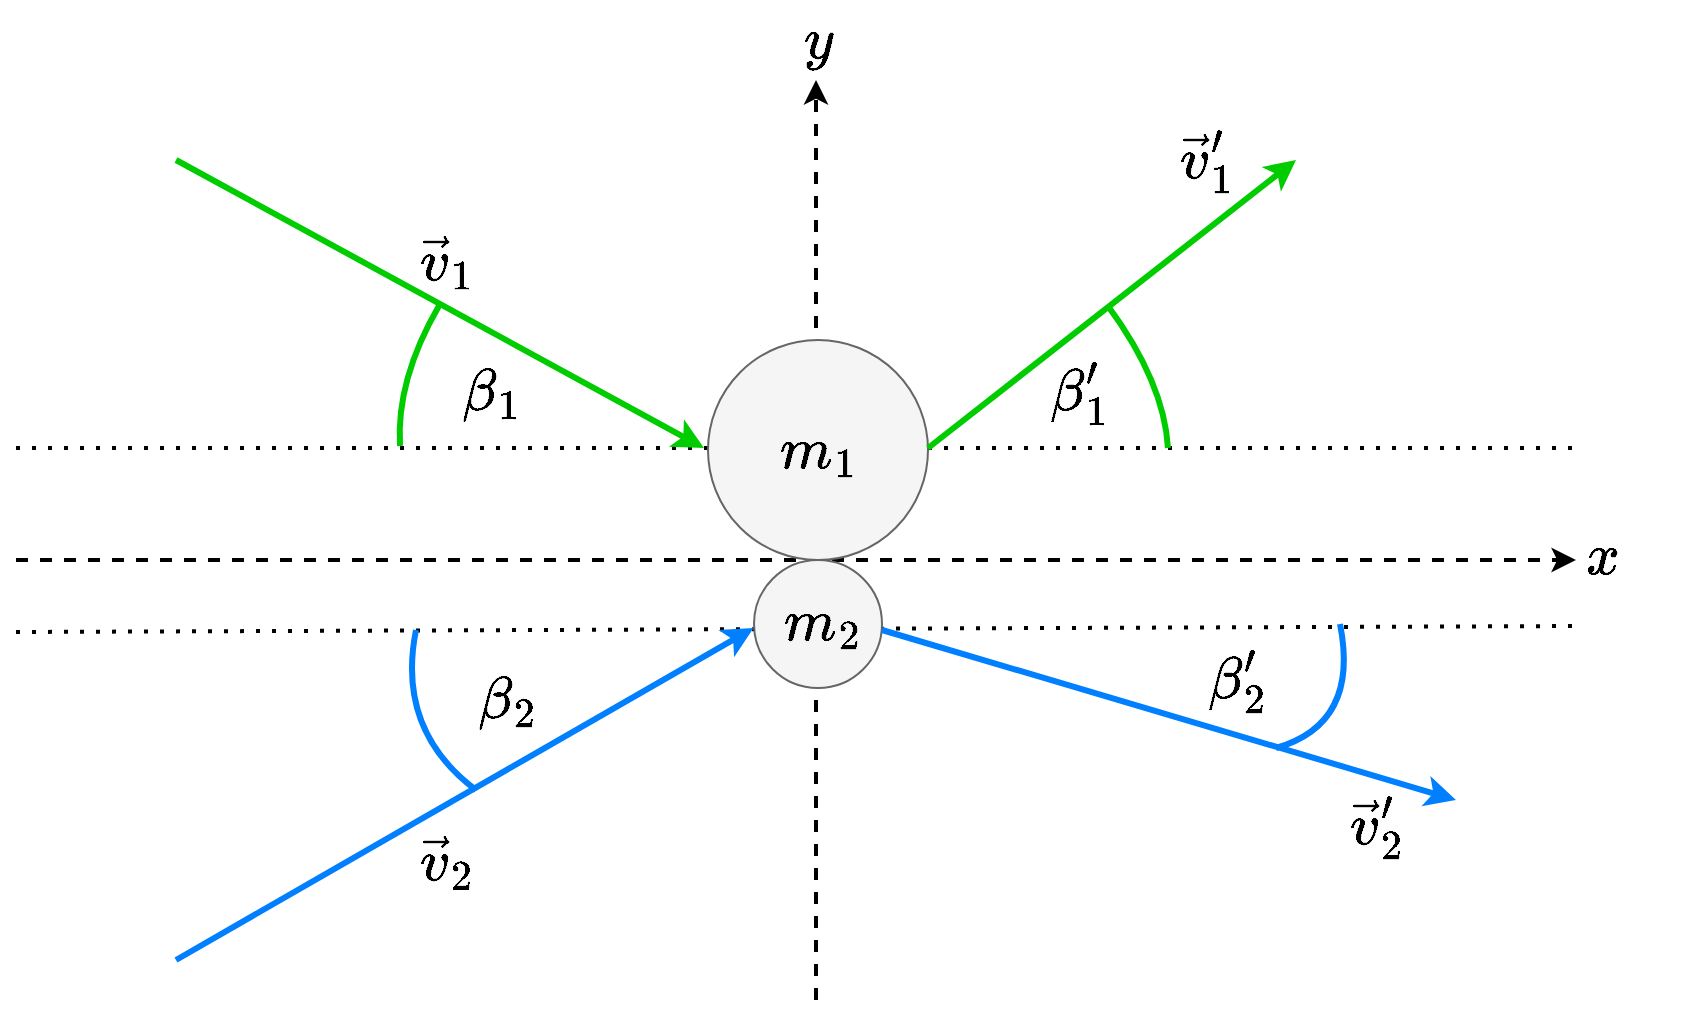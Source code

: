 <mxfile version="17.2.4" type="device"><diagram id="JDMETDWGXxRWyLWwPGKK" name="Seite-1"><mxGraphModel dx="1018" dy="679" grid="1" gridSize="10" guides="1" tooltips="1" connect="1" arrows="1" fold="1" page="1" pageScale="1" pageWidth="827" pageHeight="1169" math="1" shadow="0"><root><mxCell id="0"/><mxCell id="1" parent="0"/><mxCell id="qWkF6IGPSYhYKNin-B6V-17" value="" style="endArrow=classic;dashed=1;html=1;strokeWidth=2;rounded=0;endFill=1;" edge="1" parent="1"><mxGeometry width="50" height="50" relative="1" as="geometry"><mxPoint x="480" y="620" as="sourcePoint"/><mxPoint x="480" y="160" as="targetPoint"/></mxGeometry></mxCell><mxCell id="qWkF6IGPSYhYKNin-B6V-4" value="" style="endArrow=none;dashed=1;html=1;dashPattern=1 3;strokeWidth=2;rounded=0;" edge="1" parent="1"><mxGeometry width="50" height="50" relative="1" as="geometry"><mxPoint x="80" y="344" as="sourcePoint"/><mxPoint x="860" y="344" as="targetPoint"/></mxGeometry></mxCell><mxCell id="qWkF6IGPSYhYKNin-B6V-5" value="" style="endArrow=none;dashed=1;html=1;dashPattern=1 3;strokeWidth=2;rounded=0;" edge="1" parent="1"><mxGeometry width="50" height="50" relative="1" as="geometry"><mxPoint x="80" y="436" as="sourcePoint"/><mxPoint x="860" y="433" as="targetPoint"/></mxGeometry></mxCell><mxCell id="qWkF6IGPSYhYKNin-B6V-1" value="" style="endArrow=classic;dashed=1;html=1;strokeWidth=2;rounded=0;endFill=1;" edge="1" parent="1"><mxGeometry width="50" height="50" relative="1" as="geometry"><mxPoint x="80" y="400" as="sourcePoint"/><mxPoint x="860" y="400" as="targetPoint"/></mxGeometry></mxCell><mxCell id="qWkF6IGPSYhYKNin-B6V-2" value="" style="ellipse;whiteSpace=wrap;html=1;aspect=fixed;fillColor=#f5f5f5;fontColor=#333333;strokeColor=#666666;" vertex="1" parent="1"><mxGeometry x="426" y="290" width="110" height="110" as="geometry"/></mxCell><mxCell id="qWkF6IGPSYhYKNin-B6V-3" value="" style="ellipse;whiteSpace=wrap;html=1;aspect=fixed;fillColor=#f5f5f5;fontColor=#333333;strokeColor=#666666;" vertex="1" parent="1"><mxGeometry x="449" y="400" width="64" height="64" as="geometry"/></mxCell><mxCell id="qWkF6IGPSYhYKNin-B6V-6" value="$$m_1$$" style="text;html=1;resizable=0;autosize=1;align=center;verticalAlign=middle;points=[];fillColor=none;strokeColor=none;rounded=0;fontSize=25;" vertex="1" parent="1"><mxGeometry x="421" y="325" width="120" height="40" as="geometry"/></mxCell><mxCell id="qWkF6IGPSYhYKNin-B6V-7" value="$$m_2$$" style="text;html=1;resizable=0;autosize=1;align=center;verticalAlign=middle;points=[];fillColor=none;strokeColor=none;rounded=0;fontSize=25;" vertex="1" parent="1"><mxGeometry x="423" y="411" width="120" height="40" as="geometry"/></mxCell><mxCell id="qWkF6IGPSYhYKNin-B6V-8" value="" style="endArrow=classic;html=1;rounded=0;fontSize=25;strokeColor=#00CC00;strokeWidth=3;" edge="1" parent="1"><mxGeometry width="50" height="50" relative="1" as="geometry"><mxPoint x="160" y="200" as="sourcePoint"/><mxPoint x="424" y="344" as="targetPoint"/></mxGeometry></mxCell><mxCell id="qWkF6IGPSYhYKNin-B6V-9" value="$$\vec{v}_1$$" style="text;html=1;resizable=0;autosize=1;align=center;verticalAlign=middle;points=[];fillColor=none;strokeColor=none;rounded=0;fontSize=25;" vertex="1" parent="1"><mxGeometry x="210" y="230" width="170" height="40" as="geometry"/></mxCell><mxCell id="qWkF6IGPSYhYKNin-B6V-10" value="" style="endArrow=none;html=1;fontSize=25;strokeColor=#00CC00;strokeWidth=3;curved=1;" edge="1" parent="1"><mxGeometry width="50" height="50" relative="1" as="geometry"><mxPoint x="272" y="343" as="sourcePoint"/><mxPoint x="291.444" y="273" as="targetPoint"/><Array as="points"><mxPoint x="270" y="310"/></Array></mxGeometry></mxCell><mxCell id="qWkF6IGPSYhYKNin-B6V-11" value="$$\beta_1$$" style="text;html=1;resizable=0;autosize=1;align=center;verticalAlign=middle;points=[];fillColor=none;strokeColor=none;rounded=0;fontSize=25;" vertex="1" parent="1"><mxGeometry x="242" y="296" width="150" height="40" as="geometry"/></mxCell><mxCell id="qWkF6IGPSYhYKNin-B6V-13" value="" style="endArrow=classic;html=1;rounded=0;fontSize=25;strokeColor=#00CC00;strokeWidth=3;exitX=0.992;exitY=0.5;exitDx=0;exitDy=0;exitPerimeter=0;" edge="1" parent="1"><mxGeometry width="50" height="50" relative="1" as="geometry"><mxPoint x="536.04" y="344" as="sourcePoint"/><mxPoint x="720" y="200" as="targetPoint"/></mxGeometry></mxCell><mxCell id="qWkF6IGPSYhYKNin-B6V-14" value="$$\beta_1^\prime$$" style="text;html=1;resizable=0;autosize=1;align=center;verticalAlign=middle;points=[];fillColor=none;strokeColor=none;rounded=0;fontSize=25;" vertex="1" parent="1"><mxGeometry x="491" y="296" width="240" height="40" as="geometry"/></mxCell><mxCell id="qWkF6IGPSYhYKNin-B6V-15" value="" style="endArrow=none;html=1;fontSize=25;strokeColor=#00CC00;strokeWidth=3;curved=1;" edge="1" parent="1"><mxGeometry width="50" height="50" relative="1" as="geometry"><mxPoint x="656" y="344" as="sourcePoint"/><mxPoint x="626" y="273" as="targetPoint"/><Array as="points"><mxPoint x="654" y="311"/></Array></mxGeometry></mxCell><mxCell id="qWkF6IGPSYhYKNin-B6V-16" value="$$\vec{v}_1^\prime$$" style="text;html=1;resizable=0;autosize=1;align=center;verticalAlign=middle;points=[];fillColor=none;strokeColor=none;rounded=0;fontSize=25;" vertex="1" parent="1"><mxGeometry x="545" y="180" width="260" height="40" as="geometry"/></mxCell><mxCell id="qWkF6IGPSYhYKNin-B6V-19" value="$$x$$" style="text;html=1;resizable=0;autosize=1;align=center;verticalAlign=middle;points=[];fillColor=none;strokeColor=none;rounded=0;fontSize=25;" vertex="1" parent="1"><mxGeometry x="833" y="378" width="80" height="40" as="geometry"/></mxCell><mxCell id="qWkF6IGPSYhYKNin-B6V-20" value="$$y$$" style="text;html=1;resizable=0;autosize=1;align=center;verticalAlign=middle;points=[];fillColor=none;strokeColor=none;rounded=0;fontSize=25;" vertex="1" parent="1"><mxGeometry x="441" y="120" width="80" height="40" as="geometry"/></mxCell><mxCell id="qWkF6IGPSYhYKNin-B6V-21" value="" style="endArrow=classic;html=1;fontSize=25;strokeColor=#007FFF;strokeWidth=3;curved=1;" edge="1" parent="1"><mxGeometry width="50" height="50" relative="1" as="geometry"><mxPoint x="160" y="600" as="sourcePoint"/><mxPoint x="448.775" y="434" as="targetPoint"/></mxGeometry></mxCell><mxCell id="qWkF6IGPSYhYKNin-B6V-22" value="" style="endArrow=none;html=1;fontSize=25;strokeColor=#007FFF;strokeWidth=3;curved=1;" edge="1" parent="1"><mxGeometry width="50" height="50" relative="1" as="geometry"><mxPoint x="310" y="515" as="sourcePoint"/><mxPoint x="280" y="435" as="targetPoint"/><Array as="points"><mxPoint x="270" y="485"/></Array></mxGeometry></mxCell><mxCell id="qWkF6IGPSYhYKNin-B6V-23" value="$$\beta_2$$" style="text;html=1;resizable=0;autosize=1;align=center;verticalAlign=middle;points=[];fillColor=none;strokeColor=none;rounded=0;fontSize=25;" vertex="1" parent="1"><mxGeometry x="250" y="450" width="150" height="40" as="geometry"/></mxCell><mxCell id="qWkF6IGPSYhYKNin-B6V-24" value="" style="endArrow=classic;html=1;fontSize=25;strokeColor=#007FFF;strokeWidth=3;curved=1;" edge="1" parent="1"><mxGeometry width="50" height="50" relative="1" as="geometry"><mxPoint x="513" y="435" as="sourcePoint"/><mxPoint x="800" y="520" as="targetPoint"/></mxGeometry></mxCell><mxCell id="qWkF6IGPSYhYKNin-B6V-25" value="" style="endArrow=none;html=1;fontSize=25;strokeColor=#007FFF;strokeWidth=3;curved=1;" edge="1" parent="1"><mxGeometry width="50" height="50" relative="1" as="geometry"><mxPoint x="710" y="494" as="sourcePoint"/><mxPoint x="742" y="432" as="targetPoint"/><Array as="points"><mxPoint x="752" y="482"/></Array></mxGeometry></mxCell><mxCell id="qWkF6IGPSYhYKNin-B6V-27" value="$$\beta_2^\prime$$" style="text;html=1;resizable=0;autosize=1;align=center;verticalAlign=middle;points=[];fillColor=none;strokeColor=none;rounded=0;fontSize=25;" vertex="1" parent="1"><mxGeometry x="570" y="440" width="240" height="40" as="geometry"/></mxCell><mxCell id="qWkF6IGPSYhYKNin-B6V-28" value="$$\vec{v}_2$$" style="text;html=1;resizable=0;autosize=1;align=center;verticalAlign=middle;points=[];fillColor=none;strokeColor=none;rounded=0;fontSize=25;" vertex="1" parent="1"><mxGeometry x="210" y="530" width="170" height="40" as="geometry"/></mxCell><mxCell id="qWkF6IGPSYhYKNin-B6V-29" value="$$\vec{v}_2^\prime$$" style="text;html=1;resizable=0;autosize=1;align=center;verticalAlign=middle;points=[];fillColor=none;strokeColor=none;rounded=0;fontSize=25;" vertex="1" parent="1"><mxGeometry x="630" y="513" width="260" height="40" as="geometry"/></mxCell></root></mxGraphModel></diagram></mxfile>